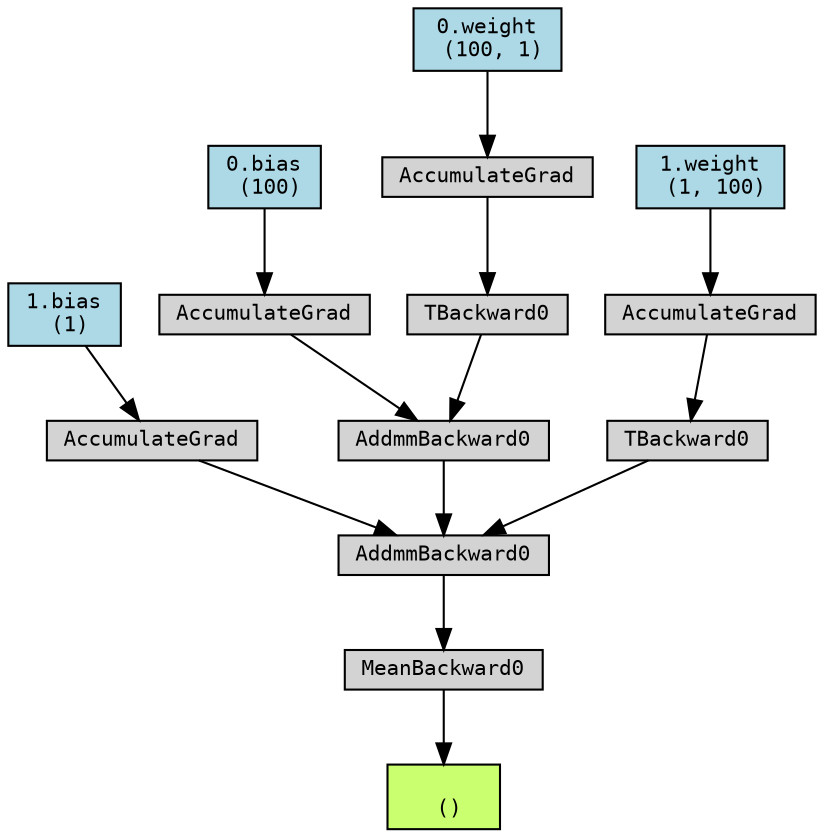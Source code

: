 digraph {
	graph [size="12,12"]
	node [align=left fontname=monospace fontsize=10 height=0.2 ranksep=0.1 shape=box style=filled]
	2265805166848 [label="
 ()" fillcolor=darkolivegreen1]
	2265808442688 [label=MeanBackward0]
	2265808442976 -> 2265808442688
	2265808442976 [label=AddmmBackward0]
	2265808442784 -> 2265808442976
	2265805370016 [label="1.bias
 (1)" fillcolor=lightblue]
	2265805370016 -> 2265808442784
	2265808442784 [label=AccumulateGrad]
	2265808442880 -> 2265808442976
	2265808442880 [label=AddmmBackward0]
	2265808443216 -> 2265808442880
	2265798974096 [label="0.bias
 (100)" fillcolor=lightblue]
	2265798974096 -> 2265808443216
	2265808443216 [label=AccumulateGrad]
	2265808442640 -> 2265808442880
	2265808442640 [label=TBackward0]
	2265808443264 -> 2265808442640
	2265798977536 [label="0.weight
 (100, 1)" fillcolor=lightblue]
	2265798977536 -> 2265808443264
	2265808443264 [label=AccumulateGrad]
	2265808442832 -> 2265808442976
	2265808442832 [label=TBackward0]
	2265808443408 -> 2265808442832
	2265805127616 [label="1.weight
 (1, 100)" fillcolor=lightblue]
	2265805127616 -> 2265808443408
	2265808443408 [label=AccumulateGrad]
	2265808442688 -> 2265805166848
}
